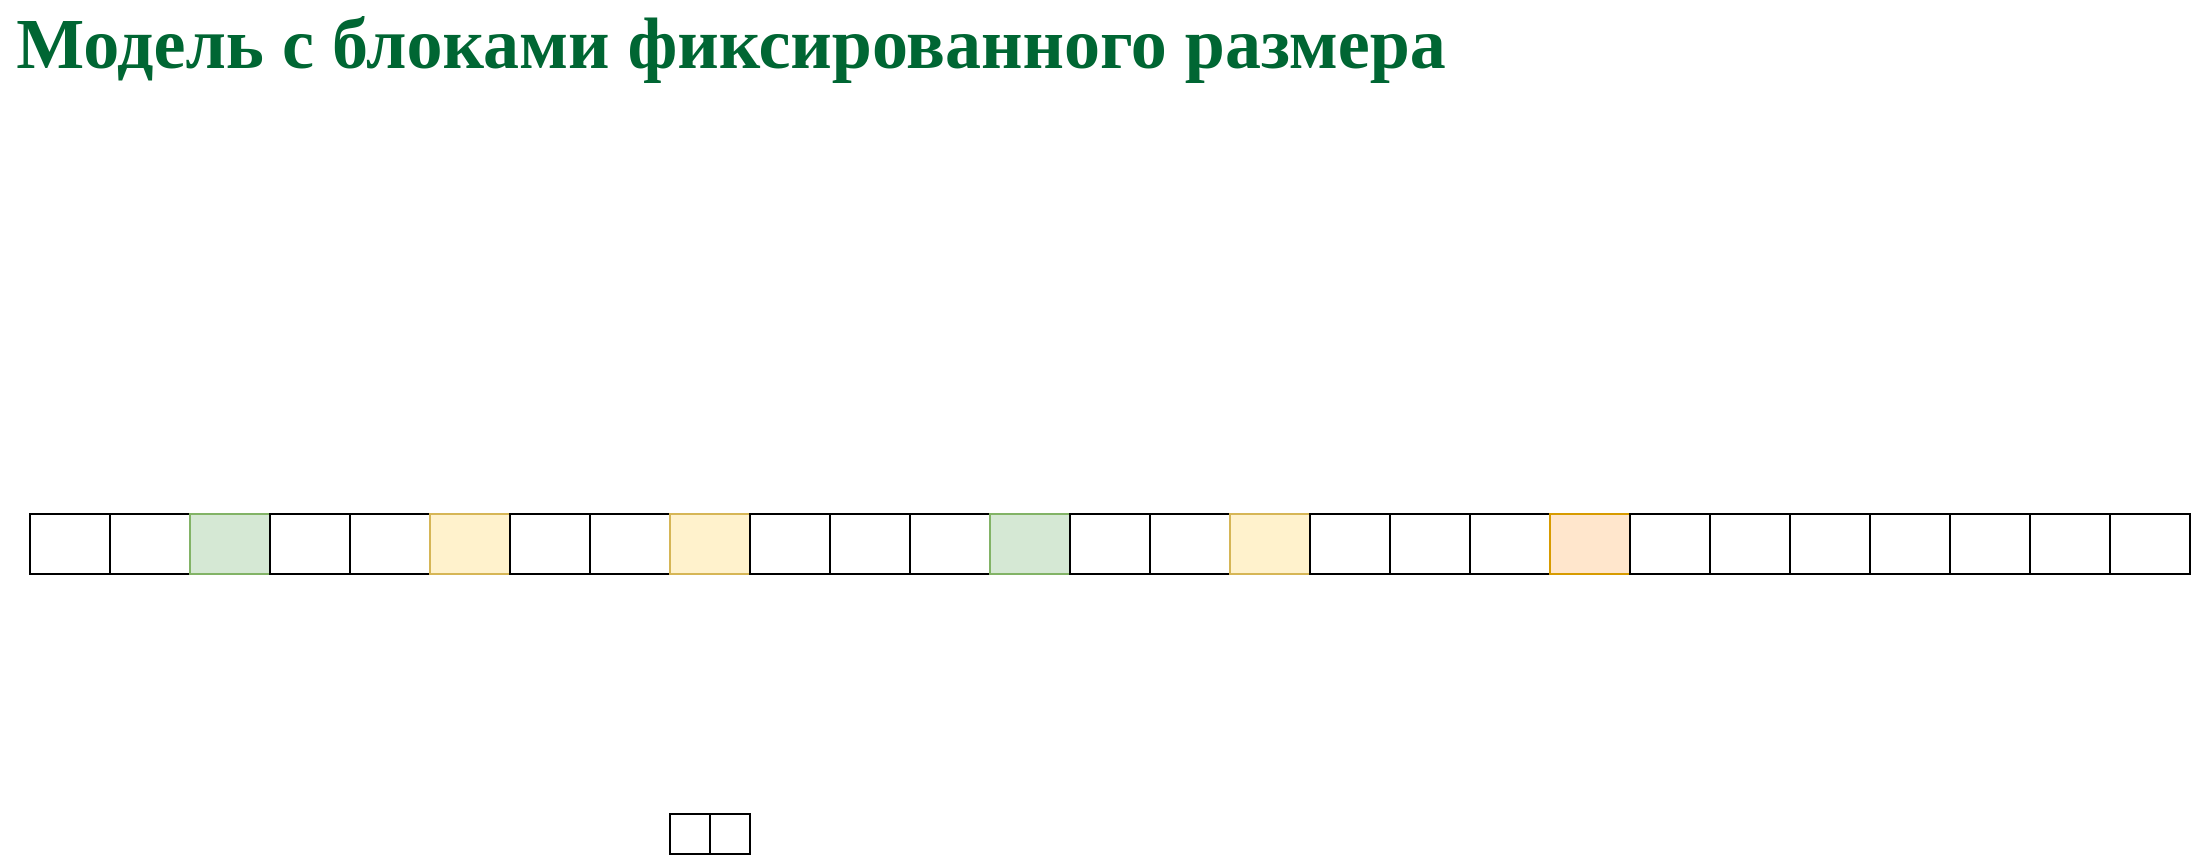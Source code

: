 <mxfile version="13.8.8" type="github">
  <diagram id="0kTIJneAMoCPHaN6pKD2" name="Page-1">
    <mxGraphModel dx="673" dy="354" grid="1" gridSize="10" guides="1" tooltips="1" connect="1" arrows="1" fold="1" page="1" pageScale="1" pageWidth="1169" pageHeight="827" math="0" shadow="0">
      <root>
        <mxCell id="0" />
        <mxCell id="1" parent="0" />
        <mxCell id="UBtleX9WhHB91YtS-jpp-1" value="" style="rounded=0;whiteSpace=wrap;html=1;" vertex="1" parent="1">
          <mxGeometry x="40" y="290" width="40" height="30" as="geometry" />
        </mxCell>
        <mxCell id="UBtleX9WhHB91YtS-jpp-2" value="&lt;font color=&quot;#006633&quot; face=&quot;Garamond&quot;&gt;&lt;span style=&quot;font-size: 36px&quot;&gt;&lt;b&gt;Модель с блоками фиксированного размера&lt;/b&gt;&lt;/span&gt;&lt;/font&gt;" style="text;html=1;align=center;verticalAlign=middle;resizable=0;points=[];autosize=1;" vertex="1" parent="1">
          <mxGeometry x="25" y="40" width="730" height="30" as="geometry" />
        </mxCell>
        <mxCell id="UBtleX9WhHB91YtS-jpp-3" value="" style="rounded=0;whiteSpace=wrap;html=1;" vertex="1" parent="1">
          <mxGeometry x="80" y="290" width="40" height="30" as="geometry" />
        </mxCell>
        <mxCell id="UBtleX9WhHB91YtS-jpp-4" value="" style="rounded=0;whiteSpace=wrap;html=1;fillColor=#d5e8d4;strokeColor=#82b366;" vertex="1" parent="1">
          <mxGeometry x="120" y="290" width="40" height="30" as="geometry" />
        </mxCell>
        <mxCell id="UBtleX9WhHB91YtS-jpp-5" value="" style="rounded=0;whiteSpace=wrap;html=1;" vertex="1" parent="1">
          <mxGeometry x="160" y="290" width="40" height="30" as="geometry" />
        </mxCell>
        <mxCell id="UBtleX9WhHB91YtS-jpp-6" value="" style="rounded=0;whiteSpace=wrap;html=1;" vertex="1" parent="1">
          <mxGeometry x="200" y="290" width="40" height="30" as="geometry" />
        </mxCell>
        <mxCell id="UBtleX9WhHB91YtS-jpp-7" value="" style="rounded=0;whiteSpace=wrap;html=1;fillColor=#fff2cc;strokeColor=#d6b656;" vertex="1" parent="1">
          <mxGeometry x="240" y="290" width="40" height="30" as="geometry" />
        </mxCell>
        <mxCell id="UBtleX9WhHB91YtS-jpp-8" value="" style="rounded=0;whiteSpace=wrap;html=1;" vertex="1" parent="1">
          <mxGeometry x="280" y="290" width="40" height="30" as="geometry" />
        </mxCell>
        <mxCell id="UBtleX9WhHB91YtS-jpp-9" value="" style="rounded=0;whiteSpace=wrap;html=1;" vertex="1" parent="1">
          <mxGeometry x="320" y="290" width="40" height="30" as="geometry" />
        </mxCell>
        <mxCell id="UBtleX9WhHB91YtS-jpp-10" value="" style="rounded=0;whiteSpace=wrap;html=1;fillColor=#fff2cc;strokeColor=#d6b656;" vertex="1" parent="1">
          <mxGeometry x="360" y="290" width="40" height="30" as="geometry" />
        </mxCell>
        <mxCell id="UBtleX9WhHB91YtS-jpp-11" value="" style="rounded=0;whiteSpace=wrap;html=1;" vertex="1" parent="1">
          <mxGeometry x="400" y="290" width="40" height="30" as="geometry" />
        </mxCell>
        <mxCell id="UBtleX9WhHB91YtS-jpp-12" value="" style="rounded=0;whiteSpace=wrap;html=1;" vertex="1" parent="1">
          <mxGeometry x="440" y="290" width="40" height="30" as="geometry" />
        </mxCell>
        <mxCell id="UBtleX9WhHB91YtS-jpp-13" value="" style="rounded=0;whiteSpace=wrap;html=1;" vertex="1" parent="1">
          <mxGeometry x="480" y="290" width="40" height="30" as="geometry" />
        </mxCell>
        <mxCell id="UBtleX9WhHB91YtS-jpp-14" value="" style="rounded=0;whiteSpace=wrap;html=1;fillColor=#d5e8d4;strokeColor=#82b366;" vertex="1" parent="1">
          <mxGeometry x="520" y="290" width="40" height="30" as="geometry" />
        </mxCell>
        <mxCell id="UBtleX9WhHB91YtS-jpp-15" value="" style="rounded=0;whiteSpace=wrap;html=1;" vertex="1" parent="1">
          <mxGeometry x="560" y="290" width="40" height="30" as="geometry" />
        </mxCell>
        <mxCell id="UBtleX9WhHB91YtS-jpp-16" value="" style="rounded=0;whiteSpace=wrap;html=1;" vertex="1" parent="1">
          <mxGeometry x="600" y="290" width="40" height="30" as="geometry" />
        </mxCell>
        <mxCell id="UBtleX9WhHB91YtS-jpp-17" value="" style="rounded=0;whiteSpace=wrap;html=1;fillColor=#fff2cc;strokeColor=#d6b656;" vertex="1" parent="1">
          <mxGeometry x="640" y="290" width="40" height="30" as="geometry" />
        </mxCell>
        <mxCell id="UBtleX9WhHB91YtS-jpp-18" value="" style="rounded=0;whiteSpace=wrap;html=1;" vertex="1" parent="1">
          <mxGeometry x="680" y="290" width="40" height="30" as="geometry" />
        </mxCell>
        <mxCell id="UBtleX9WhHB91YtS-jpp-19" value="" style="rounded=0;whiteSpace=wrap;html=1;" vertex="1" parent="1">
          <mxGeometry x="720" y="290" width="40" height="30" as="geometry" />
        </mxCell>
        <mxCell id="UBtleX9WhHB91YtS-jpp-20" value="" style="rounded=0;whiteSpace=wrap;html=1;" vertex="1" parent="1">
          <mxGeometry x="760" y="290" width="40" height="30" as="geometry" />
        </mxCell>
        <mxCell id="UBtleX9WhHB91YtS-jpp-21" value="" style="rounded=0;whiteSpace=wrap;html=1;fillColor=#ffe6cc;strokeColor=#d79b00;" vertex="1" parent="1">
          <mxGeometry x="800" y="290" width="40" height="30" as="geometry" />
        </mxCell>
        <mxCell id="UBtleX9WhHB91YtS-jpp-22" value="" style="rounded=0;whiteSpace=wrap;html=1;" vertex="1" parent="1">
          <mxGeometry x="840" y="290" width="40" height="30" as="geometry" />
        </mxCell>
        <mxCell id="UBtleX9WhHB91YtS-jpp-23" value="" style="rounded=0;whiteSpace=wrap;html=1;" vertex="1" parent="1">
          <mxGeometry x="880" y="290" width="40" height="30" as="geometry" />
        </mxCell>
        <mxCell id="UBtleX9WhHB91YtS-jpp-24" value="" style="rounded=0;whiteSpace=wrap;html=1;" vertex="1" parent="1">
          <mxGeometry x="920" y="290" width="40" height="30" as="geometry" />
        </mxCell>
        <mxCell id="UBtleX9WhHB91YtS-jpp-25" value="" style="rounded=0;whiteSpace=wrap;html=1;" vertex="1" parent="1">
          <mxGeometry x="960" y="290" width="40" height="30" as="geometry" />
        </mxCell>
        <mxCell id="UBtleX9WhHB91YtS-jpp-26" value="" style="rounded=0;whiteSpace=wrap;html=1;" vertex="1" parent="1">
          <mxGeometry x="1000" y="290" width="40" height="30" as="geometry" />
        </mxCell>
        <mxCell id="UBtleX9WhHB91YtS-jpp-27" value="" style="rounded=0;whiteSpace=wrap;html=1;" vertex="1" parent="1">
          <mxGeometry x="1040" y="290" width="40" height="30" as="geometry" />
        </mxCell>
        <mxCell id="UBtleX9WhHB91YtS-jpp-28" value="" style="rounded=0;whiteSpace=wrap;html=1;" vertex="1" parent="1">
          <mxGeometry x="1080" y="290" width="40" height="30" as="geometry" />
        </mxCell>
        <mxCell id="UBtleX9WhHB91YtS-jpp-29" value="" style="rounded=0;whiteSpace=wrap;html=1;" vertex="1" parent="1">
          <mxGeometry x="360" y="440" width="20" height="20" as="geometry" />
        </mxCell>
        <mxCell id="UBtleX9WhHB91YtS-jpp-30" value="" style="rounded=0;whiteSpace=wrap;html=1;" vertex="1" parent="1">
          <mxGeometry x="380" y="440" width="20" height="20" as="geometry" />
        </mxCell>
      </root>
    </mxGraphModel>
  </diagram>
</mxfile>

